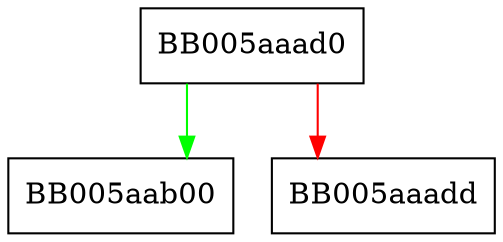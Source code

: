 digraph ERR_print_errors_fp {
  node [shape="box"];
  graph [splines=ortho];
  BB005aaad0 -> BB005aab00 [color="green"];
  BB005aaad0 -> BB005aaadd [color="red"];
}
